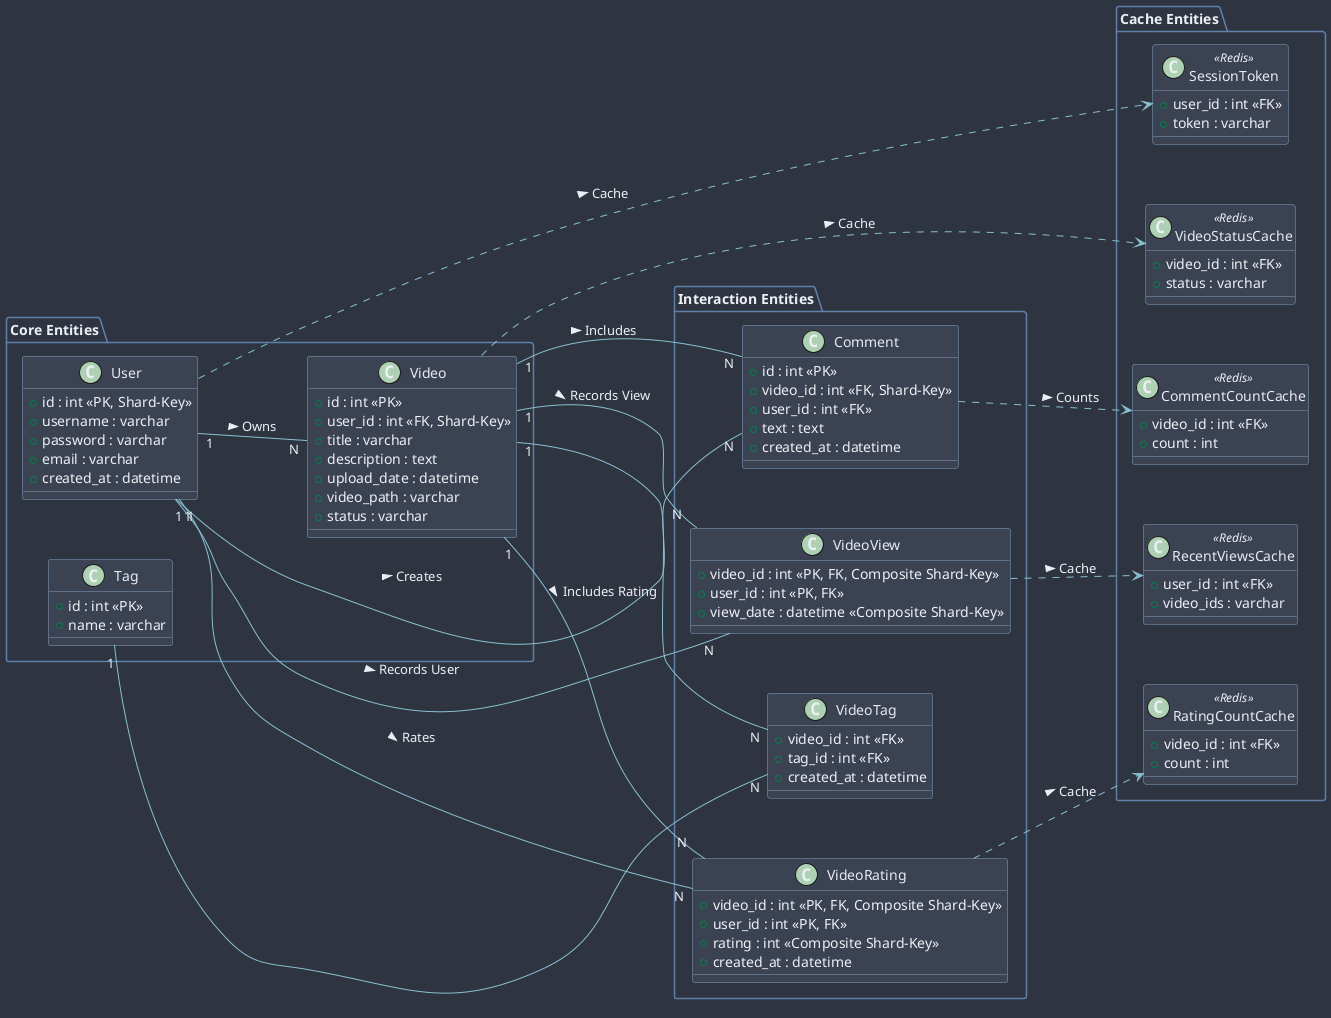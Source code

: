 @startuml YouTube Data Model

' Color scheme
skinparam backgroundColor #2E3440
skinparam defaultFontColor #ECEFF4
skinparam class {
  BackgroundColor #3B4252
  ArrowColor #88C0D0
  BorderColor #81A1C1
  FontColor #E5E9F0
}
skinparam packageBackgroundColor #2E3440
skinparam packageBorderColor #5E81AC
skinparam stereotypeCBackgroundColor #EBCB8B
skinparam stereotypeCBorderColor #D08770

' Layout
left to right direction
skinparam nodesep 60
skinparam ranksep 60

' Main entities
package "Core Entities" {
  class User {
    +id : int <<PK, Shard-Key>>
    +username : varchar
    +password : varchar
    +email : varchar
    +created_at : datetime
  }

  class Video {
    +id : int <<PK>>
    +user_id : int <<FK, Shard-Key>>
    +title : varchar
    +description : text
    +upload_date : datetime
    +video_path : varchar
    +status : varchar
  }

  class Tag {
    +id : int <<PK>>
    +name : varchar
  }
}

' Interaction entities
package "Interaction Entities" {
  class VideoTag {
    +video_id : int <<FK>>
    +tag_id : int <<FK>>
    +created_at : datetime
  }

  class Comment {
    +id : int <<PK>>
    +video_id : int <<FK, Shard-Key>>
    +user_id : int <<FK>>
    +text : text
    +created_at : datetime
  }

  class VideoView {
    +video_id : int <<PK, FK, Composite Shard-Key>>
    +user_id : int <<PK, FK>>
    +view_date : datetime <<Composite Shard-Key>>
  }

  class VideoRating {
    +video_id : int <<PK, FK, Composite Shard-Key>>
    +user_id : int <<PK, FK>>
    +rating : int <<Composite Shard-Key>>
    +created_at : datetime
  }
}

' Cache entities
package "Cache Entities" {
  class SessionToken <<Redis>> {
    +user_id : int <<FK>>
    +token : varchar
  }

  class VideoStatusCache <<Redis>> {
    +video_id : int <<FK>>
    +status : varchar
  }

  class CommentCountCache <<Redis>> {
    +video_id : int <<FK>>
    +count : int
  }

  class RecentViewsCache <<Redis>> {
    +user_id : int <<FK>>
    +video_ids : varchar
  }

  class RatingCountCache <<Redis>> {
    +video_id : int <<FK>>
    +count : int
  }
}

' Relationships
User "1" -- "N" Video : Owns >
User "1" -- "N" Comment : Creates >
User "1" -- "N" VideoView : Records User >
User "1" -- "N" VideoRating : Rates >

Video "1" -- "N" VideoTag
Video "1" -- "N" Comment : Includes >
Video "1" -- "N" VideoView : Records View >
Video "1" -- "N" VideoRating : Includes Rating >

Tag "1" -- "N" VideoTag

' Cache relationships
Video ..> VideoStatusCache : Cache >
User ..> SessionToken : Cache >
Comment ..> CommentCountCache : Counts >
VideoView ..> RecentViewsCache : Cache >
VideoRating ..> RatingCountCache : Cache >

@enduml
